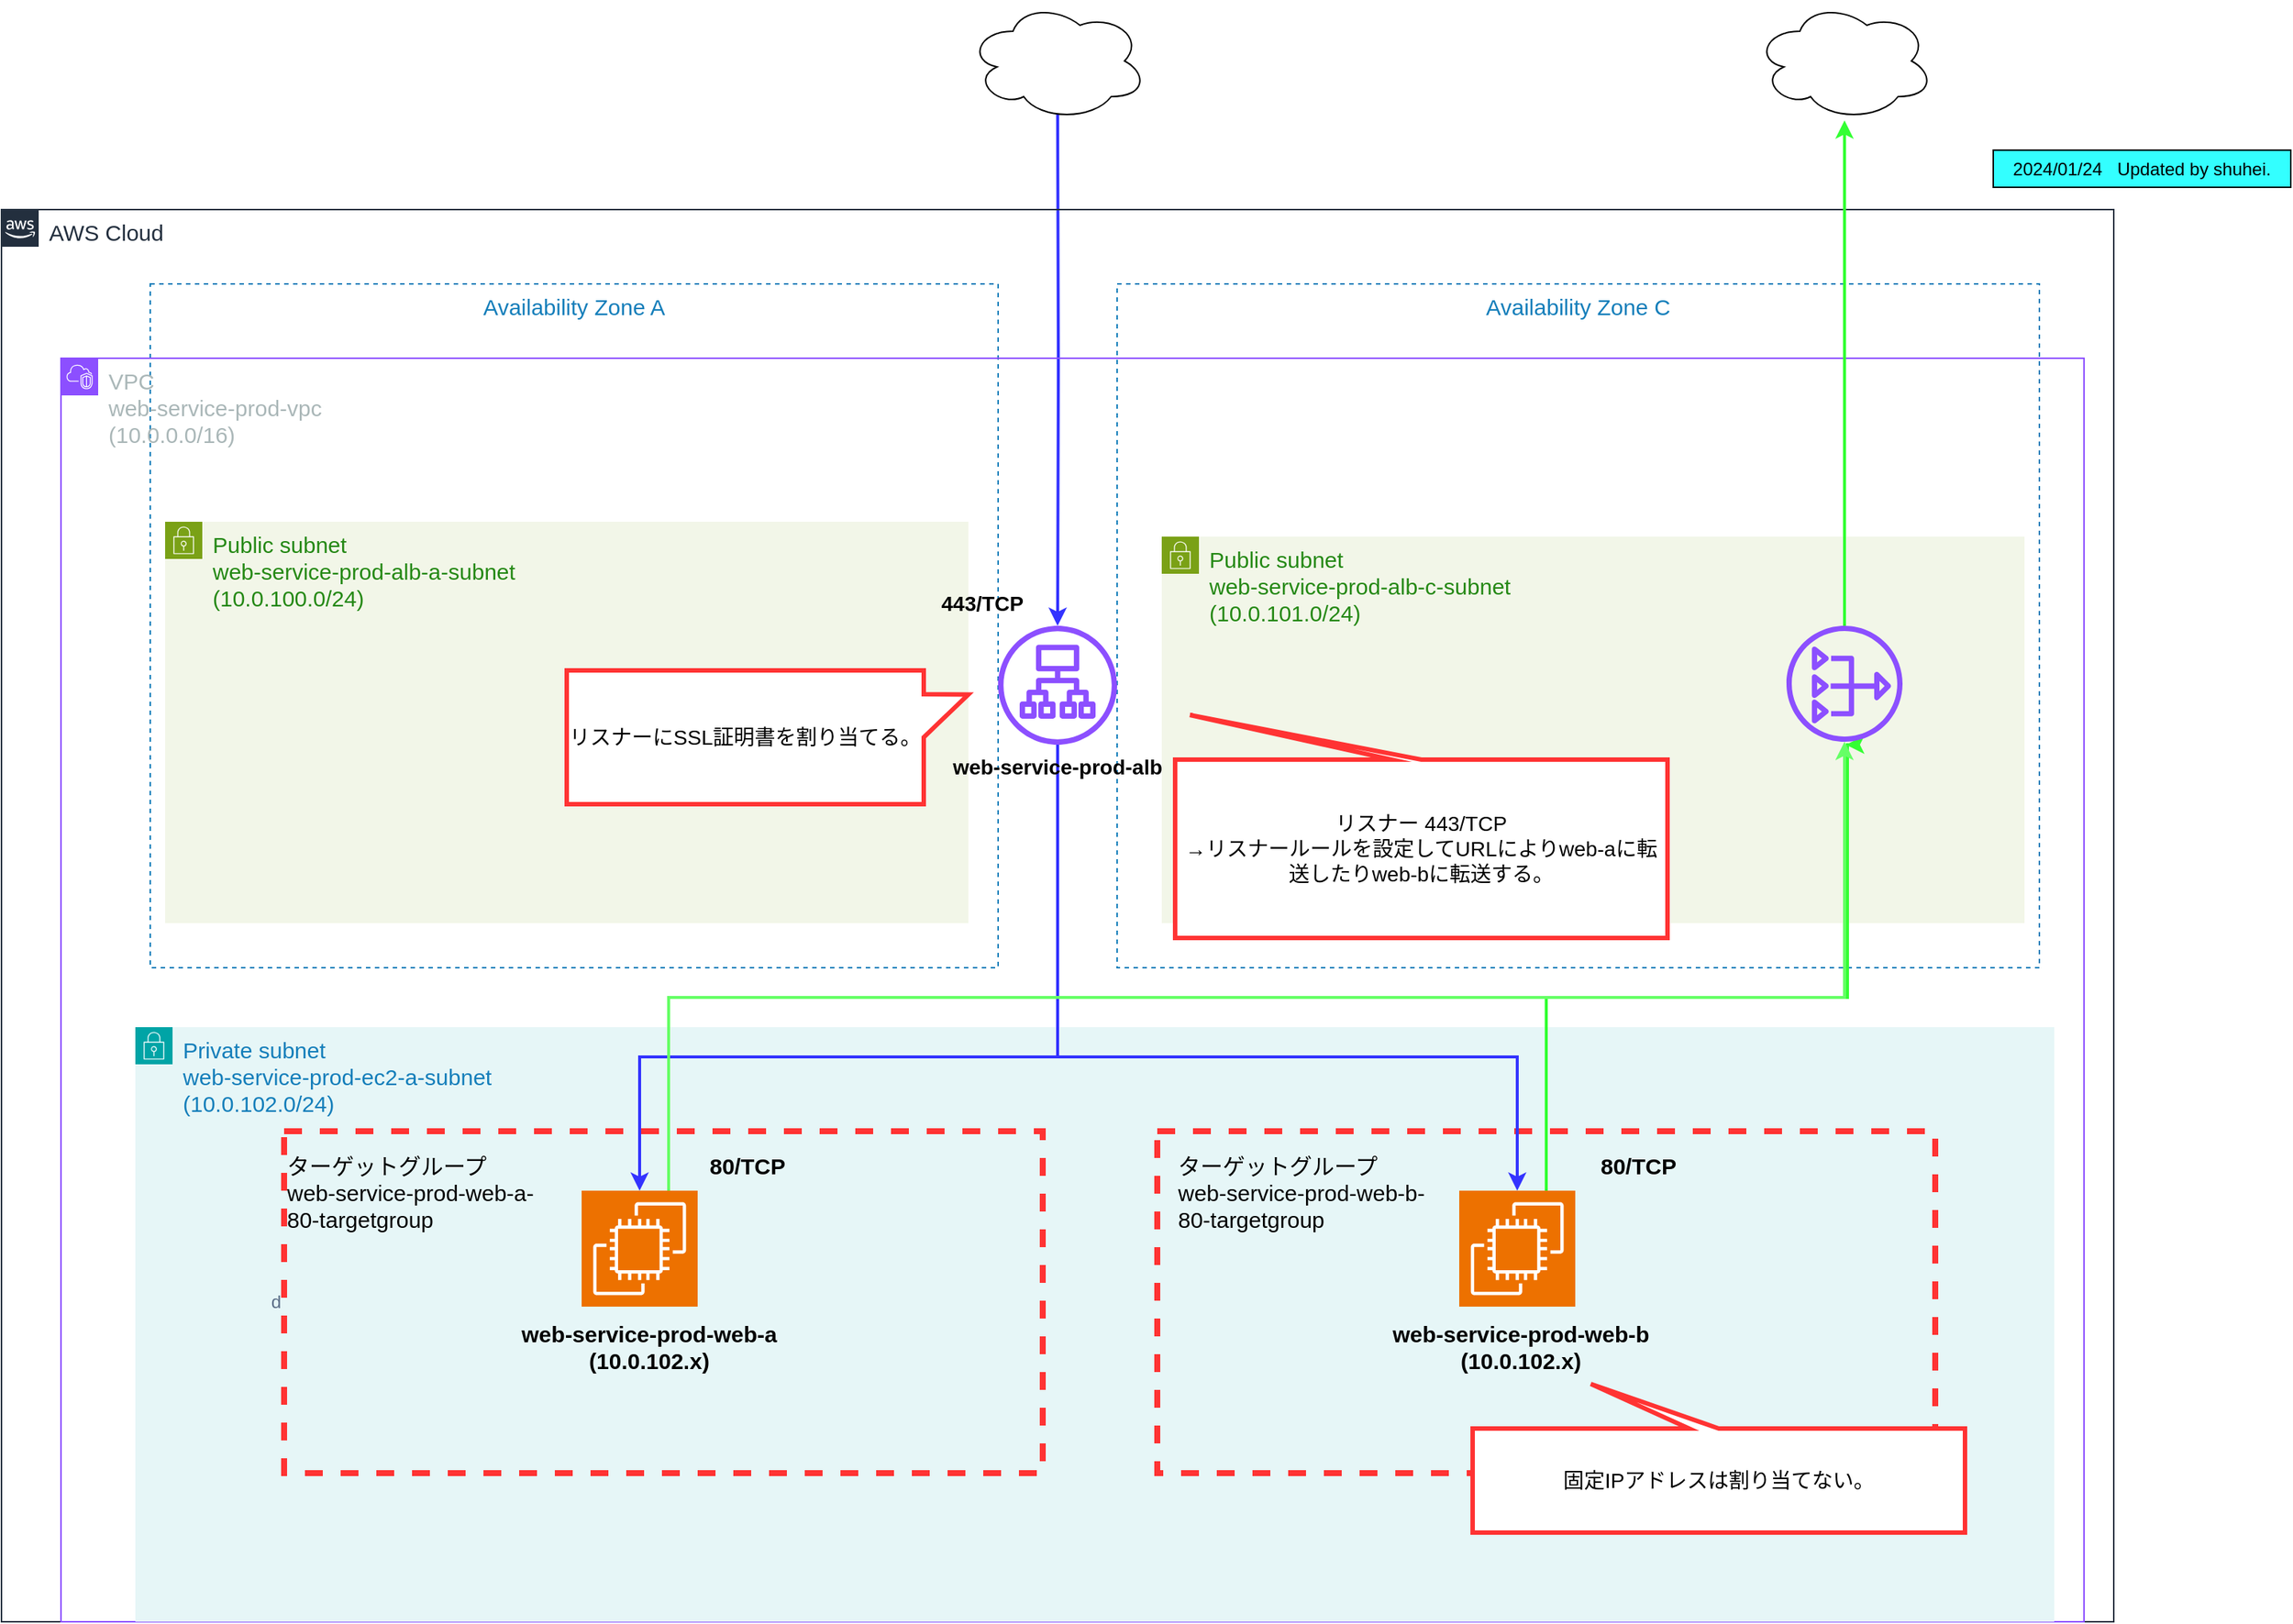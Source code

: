 <mxfile version="23.0.0" type="device">
  <diagram name="ページ1" id="pGYR23bRDNQKbLXvwWUq">
    <mxGraphModel dx="2074" dy="1106" grid="1" gridSize="10" guides="1" tooltips="1" connect="1" arrows="1" fold="1" page="1" pageScale="1" pageWidth="827" pageHeight="1169" math="0" shadow="0">
      <root>
        <mxCell id="0" />
        <mxCell id="1" parent="0" />
        <mxCell id="uyEi14HVC9VFbsCsnYhN-80" style="edgeStyle=orthogonalEdgeStyle;rounded=1;orthogonalLoop=1;jettySize=auto;html=1;strokeColor=#3333FF;curved=0;strokeWidth=2;" parent="1" target="uyEi14HVC9VFbsCsnYhN-62" edge="1">
          <mxGeometry relative="1" as="geometry">
            <mxPoint x="761" y="80" as="sourcePoint" />
          </mxGeometry>
        </mxCell>
        <mxCell id="uyEi14HVC9VFbsCsnYhN-1" value="" style="ellipse;shape=cloud;whiteSpace=wrap;html=1;" parent="1" vertex="1">
          <mxGeometry x="701" y="10" width="120" height="80" as="geometry" />
        </mxCell>
        <mxCell id="uyEi14HVC9VFbsCsnYhN-47" value="" style="ellipse;shape=cloud;whiteSpace=wrap;html=1;" parent="1" vertex="1">
          <mxGeometry x="1230" y="10" width="120" height="80" as="geometry" />
        </mxCell>
        <mxCell id="uyEi14HVC9VFbsCsnYhN-55" value="&lt;font style=&quot;font-size: 15px;&quot;&gt;AWS Cloud&lt;/font&gt;" style="points=[[0,0],[0.25,0],[0.5,0],[0.75,0],[1,0],[1,0.25],[1,0.5],[1,0.75],[1,1],[0.75,1],[0.5,1],[0.25,1],[0,1],[0,0.75],[0,0.5],[0,0.25]];outlineConnect=0;gradientColor=none;html=1;whiteSpace=wrap;fontSize=12;fontStyle=0;container=1;pointerEvents=0;collapsible=0;recursiveResize=0;shape=mxgraph.aws4.group;grIcon=mxgraph.aws4.group_aws_cloud_alt;strokeColor=#232F3E;fillColor=none;verticalAlign=top;align=left;spacingLeft=30;fontColor=#232F3E;dashed=0;strokeWidth=1;" parent="1" vertex="1">
          <mxGeometry x="51" y="150" width="1420" height="950" as="geometry" />
        </mxCell>
        <mxCell id="uyEi14HVC9VFbsCsnYhN-56" value="&lt;font style=&quot;font-size: 15px;&quot;&gt;Availability Zone A&lt;/font&gt;" style="fillColor=none;strokeColor=#147EBA;dashed=1;verticalAlign=top;fontStyle=0;fontColor=#147EBA;whiteSpace=wrap;html=1;" parent="uyEi14HVC9VFbsCsnYhN-55" vertex="1">
          <mxGeometry x="100" y="50" width="570" height="460" as="geometry" />
        </mxCell>
        <mxCell id="uyEi14HVC9VFbsCsnYhN-57" value="&lt;font style=&quot;font-size: 15px;&quot;&gt;Availability Zone C&lt;/font&gt;" style="fillColor=none;strokeColor=#147EBA;dashed=1;verticalAlign=top;fontStyle=0;fontColor=#147EBA;whiteSpace=wrap;html=1;" parent="uyEi14HVC9VFbsCsnYhN-55" vertex="1">
          <mxGeometry x="750" y="50" width="620" height="460" as="geometry" />
        </mxCell>
        <mxCell id="uyEi14HVC9VFbsCsnYhN-59" value="&lt;font style=&quot;font-size: 15px;&quot;&gt;Public subnet&lt;br&gt;web-service-prod-alb-a-subnet&lt;br&gt;(10.0.100.0/24)&lt;/font&gt;" style="points=[[0,0],[0.25,0],[0.5,0],[0.75,0],[1,0],[1,0.25],[1,0.5],[1,0.75],[1,1],[0.75,1],[0.5,1],[0.25,1],[0,1],[0,0.75],[0,0.5],[0,0.25]];outlineConnect=0;gradientColor=none;html=1;whiteSpace=wrap;fontSize=12;fontStyle=0;container=1;pointerEvents=0;collapsible=0;recursiveResize=0;shape=mxgraph.aws4.group;grIcon=mxgraph.aws4.group_security_group;grStroke=0;strokeColor=#7AA116;fillColor=#F2F6E8;verticalAlign=top;align=left;spacingLeft=30;fontColor=#248814;dashed=0;" parent="uyEi14HVC9VFbsCsnYhN-55" vertex="1">
          <mxGeometry x="110" y="210" width="540" height="270" as="geometry" />
        </mxCell>
        <mxCell id="uyEi14HVC9VFbsCsnYhN-58" value="&lt;font style=&quot;font-size: 15px;&quot;&gt;VPC&lt;br&gt;web-service-prod-vpc&lt;br&gt;(10.0.0.0/16)&lt;/font&gt;" style="points=[[0,0],[0.25,0],[0.5,0],[0.75,0],[1,0],[1,0.25],[1,0.5],[1,0.75],[1,1],[0.75,1],[0.5,1],[0.25,1],[0,1],[0,0.75],[0,0.5],[0,0.25]];outlineConnect=0;gradientColor=none;html=1;whiteSpace=wrap;fontSize=12;fontStyle=0;container=1;pointerEvents=0;collapsible=0;recursiveResize=0;shape=mxgraph.aws4.group;grIcon=mxgraph.aws4.group_vpc2;strokeColor=#8C4FFF;fillColor=none;verticalAlign=top;align=left;spacingLeft=30;fontColor=#AAB7B8;dashed=0;" parent="uyEi14HVC9VFbsCsnYhN-55" vertex="1">
          <mxGeometry x="40" y="100" width="1360" height="850" as="geometry" />
        </mxCell>
        <mxCell id="uyEi14HVC9VFbsCsnYhN-60" value="&lt;font style=&quot;font-size: 15px;&quot;&gt;Public subnet&lt;br&gt;web-service-prod-alb-c-subnet&lt;br&gt;(10.0.101.0/24)&lt;/font&gt;" style="points=[[0,0],[0.25,0],[0.5,0],[0.75,0],[1,0],[1,0.25],[1,0.5],[1,0.75],[1,1],[0.75,1],[0.5,1],[0.25,1],[0,1],[0,0.75],[0,0.5],[0,0.25]];outlineConnect=0;gradientColor=none;html=1;whiteSpace=wrap;fontSize=12;fontStyle=0;container=1;pointerEvents=0;collapsible=0;recursiveResize=0;shape=mxgraph.aws4.group;grIcon=mxgraph.aws4.group_security_group;grStroke=0;strokeColor=#7AA116;fillColor=#F2F6E8;verticalAlign=top;align=left;spacingLeft=30;fontColor=#248814;dashed=0;" parent="uyEi14HVC9VFbsCsnYhN-58" vertex="1">
          <mxGeometry x="740" y="120" width="580" height="260" as="geometry" />
        </mxCell>
        <mxCell id="uyEi14HVC9VFbsCsnYhN-62" value="" style="sketch=0;outlineConnect=0;fontColor=#232F3E;gradientColor=none;fillColor=#8C4FFF;strokeColor=none;dashed=0;verticalLabelPosition=bottom;verticalAlign=top;align=center;html=1;fontSize=12;fontStyle=0;aspect=fixed;pointerEvents=1;shape=mxgraph.aws4.application_load_balancer;" parent="uyEi14HVC9VFbsCsnYhN-58" vertex="1">
          <mxGeometry x="630" y="180" width="80" height="80" as="geometry" />
        </mxCell>
        <mxCell id="uyEi14HVC9VFbsCsnYhN-64" value="&lt;font style=&quot;font-size: 15px;&quot;&gt;Private subnet&lt;br&gt;web-service-prod-ec2-a-subnet&lt;br&gt;(10.0.102.0/24)&lt;/font&gt;" style="points=[[0,0],[0.25,0],[0.5,0],[0.75,0],[1,0],[1,0.25],[1,0.5],[1,0.75],[1,1],[0.75,1],[0.5,1],[0.25,1],[0,1],[0,0.75],[0,0.5],[0,0.25]];outlineConnect=0;gradientColor=none;html=1;whiteSpace=wrap;fontSize=12;fontStyle=0;container=1;pointerEvents=0;collapsible=0;recursiveResize=0;shape=mxgraph.aws4.group;grIcon=mxgraph.aws4.group_security_group;grStroke=0;strokeColor=#00A4A6;fillColor=#E6F6F7;verticalAlign=top;align=left;spacingLeft=30;fontColor=#147EBA;dashed=0;" parent="uyEi14HVC9VFbsCsnYhN-58" vertex="1">
          <mxGeometry x="50" y="450" width="1290" height="400" as="geometry" />
        </mxCell>
        <mxCell id="uyEi14HVC9VFbsCsnYhN-65" value="" style="sketch=0;points=[[0,0,0],[0.25,0,0],[0.5,0,0],[0.75,0,0],[1,0,0],[0,1,0],[0.25,1,0],[0.5,1,0],[0.75,1,0],[1,1,0],[0,0.25,0],[0,0.5,0],[0,0.75,0],[1,0.25,0],[1,0.5,0],[1,0.75,0]];outlineConnect=0;fontColor=#232F3E;fillColor=#ED7100;strokeColor=#ffffff;dashed=0;verticalLabelPosition=bottom;verticalAlign=top;align=center;html=1;fontSize=12;fontStyle=0;aspect=fixed;shape=mxgraph.aws4.resourceIcon;resIcon=mxgraph.aws4.ec2;" parent="uyEi14HVC9VFbsCsnYhN-64" vertex="1">
          <mxGeometry x="300" y="110" width="78" height="78" as="geometry" />
        </mxCell>
        <mxCell id="uyEi14HVC9VFbsCsnYhN-99" style="edgeStyle=orthogonalEdgeStyle;rounded=0;orthogonalLoop=1;jettySize=auto;html=1;exitX=0.75;exitY=0;exitDx=0;exitDy=0;exitPerimeter=0;strokeColor=#33FF33;strokeWidth=2;" parent="uyEi14HVC9VFbsCsnYhN-64" source="uyEi14HVC9VFbsCsnYhN-76" edge="1">
          <mxGeometry relative="1" as="geometry">
            <mxPoint x="1150" y="-190" as="targetPoint" />
            <Array as="points">
              <mxPoint x="949" y="-20" />
              <mxPoint x="1151" y="-20" />
            </Array>
          </mxGeometry>
        </mxCell>
        <mxCell id="uyEi14HVC9VFbsCsnYhN-76" value="" style="sketch=0;points=[[0,0,0],[0.25,0,0],[0.5,0,0],[0.75,0,0],[1,0,0],[0,1,0],[0.25,1,0],[0.5,1,0],[0.75,1,0],[1,1,0],[0,0.25,0],[0,0.5,0],[0,0.75,0],[1,0.25,0],[1,0.5,0],[1,0.75,0]];outlineConnect=0;fontColor=#232F3E;fillColor=#ED7100;strokeColor=#ffffff;dashed=0;verticalLabelPosition=bottom;verticalAlign=top;align=center;html=1;fontSize=12;fontStyle=0;aspect=fixed;shape=mxgraph.aws4.resourceIcon;resIcon=mxgraph.aws4.ec2;" parent="uyEi14HVC9VFbsCsnYhN-64" vertex="1">
          <mxGeometry x="890" y="110" width="78" height="78" as="geometry" />
        </mxCell>
        <mxCell id="uyEi14HVC9VFbsCsnYhN-102" value="d" style="fillColor=none;strokeColor=#FF3333;dashed=1;verticalAlign=middle;fontStyle=0;fontColor=#5A6C86;whiteSpace=wrap;html=1;strokeWidth=4;labelPosition=left;verticalLabelPosition=middle;align=right;" parent="uyEi14HVC9VFbsCsnYhN-64" vertex="1">
          <mxGeometry x="100" y="70" width="510" height="230" as="geometry" />
        </mxCell>
        <mxCell id="uyEi14HVC9VFbsCsnYhN-103" value="" style="fillColor=none;strokeColor=#FF3333;dashed=1;verticalAlign=top;fontStyle=0;fontColor=#5A6C86;whiteSpace=wrap;html=1;strokeWidth=4;" parent="uyEi14HVC9VFbsCsnYhN-64" vertex="1">
          <mxGeometry x="687" y="70" width="523" height="230" as="geometry" />
        </mxCell>
        <mxCell id="uyEi14HVC9VFbsCsnYhN-114" value="&lt;font style=&quot;font-size: 14px;&quot;&gt;固定IPアドレスは割り当てない。&lt;br&gt;&lt;/font&gt;" style="shape=callout;whiteSpace=wrap;html=1;perimeter=calloutPerimeter;direction=west;position2=0.76;strokeColor=#FF3333;strokeWidth=3;" parent="uyEi14HVC9VFbsCsnYhN-64" vertex="1">
          <mxGeometry x="899" y="240" width="331" height="100" as="geometry" />
        </mxCell>
        <mxCell id="uyEi14HVC9VFbsCsnYhN-115" value="&lt;font style=&quot;font-size: 15px;&quot;&gt;ターゲットグループ　　　　　　　　　　&lt;b&gt;80/TCP&lt;/b&gt;&lt;br&gt;web-service-prod-web-a-&lt;br&gt;80-targetgroup&lt;br&gt;&lt;/font&gt;" style="text;html=1;strokeColor=none;fillColor=none;align=left;verticalAlign=middle;whiteSpace=wrap;rounded=0;" parent="uyEi14HVC9VFbsCsnYhN-64" vertex="1">
          <mxGeometry x="100" y="96" width="491" height="30" as="geometry" />
        </mxCell>
        <mxCell id="uyEi14HVC9VFbsCsnYhN-117" value="&lt;font style=&quot;font-size: 15px;&quot;&gt;&lt;b&gt;web-service-prod-web-a&lt;br&gt;(10.0.102.x)&lt;/b&gt;&lt;/font&gt;" style="text;html=1;strokeColor=none;fillColor=none;align=center;verticalAlign=middle;whiteSpace=wrap;rounded=0;" parent="uyEi14HVC9VFbsCsnYhN-64" vertex="1">
          <mxGeometry x="100" y="200" width="491" height="30" as="geometry" />
        </mxCell>
        <mxCell id="uyEi14HVC9VFbsCsnYhN-118" value="&lt;font style=&quot;font-size: 15px;&quot;&gt;ターゲットグループ　　　　　　　　　　&lt;b&gt;80/TCP&lt;/b&gt;&lt;br&gt;web-service-prod-web-b-&lt;br&gt;80-targetgroup&lt;br&gt;&lt;/font&gt;" style="text;html=1;strokeColor=none;fillColor=none;align=left;verticalAlign=middle;whiteSpace=wrap;rounded=0;" parent="uyEi14HVC9VFbsCsnYhN-64" vertex="1">
          <mxGeometry x="699" y="96" width="491" height="30" as="geometry" />
        </mxCell>
        <mxCell id="uyEi14HVC9VFbsCsnYhN-119" value="&lt;font style=&quot;font-size: 15px;&quot;&gt;&lt;b&gt;web-service-prod-web-b&lt;br&gt;(10.0.102.x)&lt;/b&gt;&lt;/font&gt;" style="text;html=1;strokeColor=none;fillColor=none;align=center;verticalAlign=middle;whiteSpace=wrap;rounded=0;" parent="uyEi14HVC9VFbsCsnYhN-64" vertex="1">
          <mxGeometry x="686" y="200" width="491" height="30" as="geometry" />
        </mxCell>
        <mxCell id="uyEi14HVC9VFbsCsnYhN-96" style="edgeStyle=orthogonalEdgeStyle;rounded=0;orthogonalLoop=1;jettySize=auto;html=1;strokeColor=#3333FF;strokeWidth=2;" parent="uyEi14HVC9VFbsCsnYhN-58" source="uyEi14HVC9VFbsCsnYhN-62" target="uyEi14HVC9VFbsCsnYhN-65" edge="1">
          <mxGeometry relative="1" as="geometry">
            <Array as="points">
              <mxPoint x="670" y="470" />
              <mxPoint x="389" y="470" />
            </Array>
          </mxGeometry>
        </mxCell>
        <mxCell id="uyEi14HVC9VFbsCsnYhN-97" style="edgeStyle=elbowEdgeStyle;rounded=0;orthogonalLoop=1;jettySize=auto;html=1;strokeWidth=2;strokeColor=#3333FF;elbow=vertical;" parent="uyEi14HVC9VFbsCsnYhN-58" source="uyEi14HVC9VFbsCsnYhN-62" target="uyEi14HVC9VFbsCsnYhN-76" edge="1">
          <mxGeometry relative="1" as="geometry">
            <Array as="points">
              <mxPoint x="830" y="470" />
            </Array>
          </mxGeometry>
        </mxCell>
        <mxCell id="uyEi14HVC9VFbsCsnYhN-105" value="&lt;font style=&quot;font-size: 14px;&quot;&gt;443/TCP&lt;/font&gt;" style="text;html=1;strokeColor=none;fillColor=none;align=center;verticalAlign=middle;whiteSpace=wrap;rounded=0;fontStyle=1" parent="uyEi14HVC9VFbsCsnYhN-58" vertex="1">
          <mxGeometry x="580" y="150" width="79" height="30" as="geometry" />
        </mxCell>
        <mxCell id="uyEi14HVC9VFbsCsnYhN-107" value="&lt;span style=&quot;font-size: 14px;&quot;&gt;web-service-prod-alb&lt;br style=&quot;font-size: 14px;&quot;&gt;&lt;/span&gt;" style="text;html=1;strokeColor=none;fillColor=none;align=center;verticalAlign=middle;whiteSpace=wrap;rounded=0;fontStyle=1;fontSize=14;" parent="uyEi14HVC9VFbsCsnYhN-58" vertex="1">
          <mxGeometry x="530" y="260" width="280" height="30" as="geometry" />
        </mxCell>
        <mxCell id="uyEi14HVC9VFbsCsnYhN-109" value="&lt;font style=&quot;font-size: 14px;&quot;&gt;リスナーにSSL証明書を割り当てる。&lt;/font&gt;" style="shape=callout;whiteSpace=wrap;html=1;perimeter=calloutPerimeter;direction=north;position2=0.82;base=29;strokeColor=#FF3333;strokeWidth=3;" parent="uyEi14HVC9VFbsCsnYhN-55" vertex="1">
          <mxGeometry x="380" y="310" width="270" height="90" as="geometry" />
        </mxCell>
        <mxCell id="uyEi14HVC9VFbsCsnYhN-110" value="&lt;font style=&quot;font-size: 14px;&quot;&gt;リスナー 443/TCP&lt;br&gt;→リスナールールを設定してURLによりweb-aに転送したりweb-bに転送する。&lt;br&gt;&lt;/font&gt;" style="shape=callout;whiteSpace=wrap;html=1;perimeter=calloutPerimeter;direction=west;position2=0.97;strokeColor=#FF3333;strokeWidth=3;" parent="uyEi14HVC9VFbsCsnYhN-55" vertex="1">
          <mxGeometry x="789" y="340" width="331" height="150" as="geometry" />
        </mxCell>
        <mxCell id="uyEi14HVC9VFbsCsnYhN-61" value="" style="sketch=0;outlineConnect=0;fontColor=#232F3E;gradientColor=none;fillColor=#8C4FFF;strokeColor=none;dashed=0;verticalLabelPosition=bottom;verticalAlign=top;align=center;html=1;fontSize=12;fontStyle=0;aspect=fixed;pointerEvents=1;shape=mxgraph.aws4.nat_gateway;" parent="uyEi14HVC9VFbsCsnYhN-55" vertex="1">
          <mxGeometry x="1200" y="280" width="78" height="78" as="geometry" />
        </mxCell>
        <mxCell id="uyEi14HVC9VFbsCsnYhN-98" style="edgeStyle=orthogonalEdgeStyle;rounded=0;orthogonalLoop=1;jettySize=auto;html=1;exitX=0.75;exitY=0;exitDx=0;exitDy=0;exitPerimeter=0;strokeColor=#66FF66;strokeWidth=2;" parent="uyEi14HVC9VFbsCsnYhN-55" source="uyEi14HVC9VFbsCsnYhN-65" target="uyEi14HVC9VFbsCsnYhN-61" edge="1">
          <mxGeometry relative="1" as="geometry">
            <Array as="points">
              <mxPoint x="449" y="530" />
              <mxPoint x="1239" y="530" />
            </Array>
          </mxGeometry>
        </mxCell>
        <mxCell id="uyEi14HVC9VFbsCsnYhN-113" style="edgeStyle=orthogonalEdgeStyle;rounded=0;orthogonalLoop=1;jettySize=auto;html=1;entryX=0.5;entryY=1;entryDx=0;entryDy=0;entryPerimeter=0;strokeColor=#33FF33;strokeWidth=2;" parent="1" source="uyEi14HVC9VFbsCsnYhN-61" target="uyEi14HVC9VFbsCsnYhN-47" edge="1">
          <mxGeometry relative="1" as="geometry" />
        </mxCell>
        <mxCell id="B_A87HpZ7wpacxn6n8_z-1" value="2024/01/24&amp;nbsp; &amp;nbsp;Updated by shuhei." style="text;html=1;align=center;verticalAlign=middle;whiteSpace=wrap;rounded=0;strokeColor=default;strokeWidth=1;fillColor=#33FFFF;" vertex="1" parent="1">
          <mxGeometry x="1390" y="110" width="200" height="25" as="geometry" />
        </mxCell>
      </root>
    </mxGraphModel>
  </diagram>
</mxfile>
